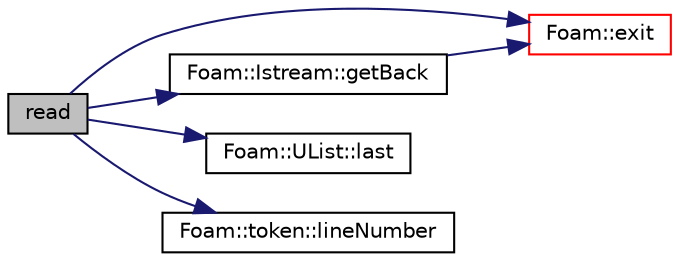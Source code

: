 digraph "read"
{
  bgcolor="transparent";
  edge [fontname="Helvetica",fontsize="10",labelfontname="Helvetica",labelfontsize="10"];
  node [fontname="Helvetica",fontsize="10",shape=record];
  rankdir="LR";
  Node1 [label="read",height=0.2,width=0.4,color="black", fillcolor="grey75", style="filled", fontcolor="black"];
  Node1 -> Node2 [color="midnightblue",fontsize="10",style="solid",fontname="Helvetica"];
  Node2 [label="Foam::exit",height=0.2,width=0.4,color="red",URL="$a10725.html#a06ca7250d8e89caf05243ec094843642"];
  Node1 -> Node3 [color="midnightblue",fontsize="10",style="solid",fontname="Helvetica"];
  Node3 [label="Foam::Istream::getBack",height=0.2,width=0.4,color="black",URL="$a01199.html#afff956fe7625beb7b7966ba33d974046",tooltip="Get the put back token if there is one and return true. "];
  Node3 -> Node2 [color="midnightblue",fontsize="10",style="solid",fontname="Helvetica"];
  Node1 -> Node4 [color="midnightblue",fontsize="10",style="solid",fontname="Helvetica"];
  Node4 [label="Foam::UList::last",height=0.2,width=0.4,color="black",URL="$a02731.html#aef07c02ea1c27bdb5906043b399e0ff0",tooltip="Return the last element of the list. "];
  Node1 -> Node5 [color="midnightblue",fontsize="10",style="solid",fontname="Helvetica"];
  Node5 [label="Foam::token::lineNumber",height=0.2,width=0.4,color="black",URL="$a02619.html#ada61e595ebb9210890710f2e471cdfac"];
}
